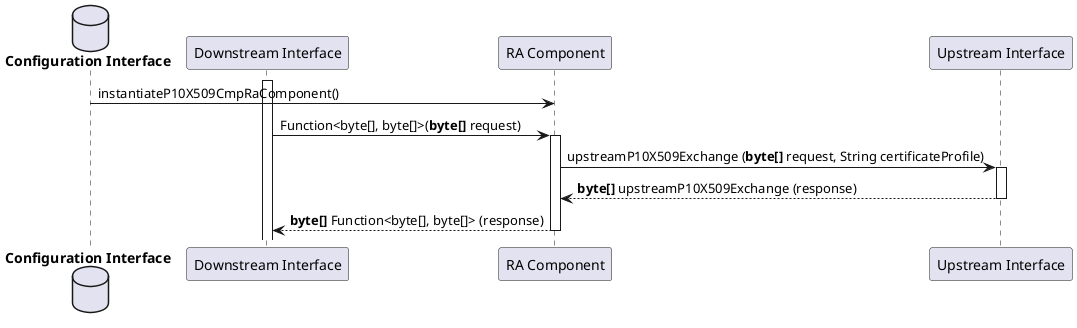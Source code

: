 @startuml

database "**Configuration Interface**" as config


participant "Downstream Interface" as Downstream 
participant "RA Component" as RA
participant "Upstream Interface" as Upstream

activate Downstream
config -> RA : instantiateP10X509CmpRaComponent()

Downstream -> RA : Function<byte[], byte[]>(**byte[]** request)

activate RA
RA -> Upstream : upstreamP10X509Exchange (**byte[]** request, String certificateProfile)
activate Upstream

Upstream --> RA : **byte[]** upstreamP10X509Exchange (response)
deactivate Upstream

RA --> Downstream : **byte[]** Function<byte[], byte[]> (response)
deactivate RA

@enduml